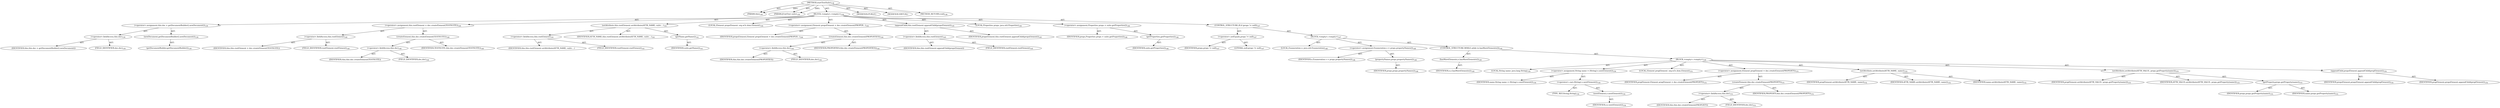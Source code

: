 digraph "startTestSuite" {  
"111669149701" [label = <(METHOD,startTestSuite)<SUB>138</SUB>> ]
"115964117004" [label = <(PARAM,this)<SUB>138</SUB>> ]
"115964117005" [label = <(PARAM,JUnitTest suite)<SUB>138</SUB>> ]
"25769803784" [label = <(BLOCK,&lt;empty&gt;,&lt;empty&gt;)<SUB>138</SUB>> ]
"30064771097" [label = <(&lt;operator&gt;.assignment,this.doc = getDocumentBuilder().newDocument())<SUB>139</SUB>> ]
"30064771098" [label = <(&lt;operator&gt;.fieldAccess,this.doc)<SUB>139</SUB>> ]
"68719476760" [label = <(IDENTIFIER,this,this.doc = getDocumentBuilder().newDocument())> ]
"55834574855" [label = <(FIELD_IDENTIFIER,doc,doc)<SUB>139</SUB>> ]
"30064771099" [label = <(newDocument,getDocumentBuilder().newDocument())<SUB>139</SUB>> ]
"30064771100" [label = <(getDocumentBuilder,getDocumentBuilder())<SUB>139</SUB>> ]
"30064771101" [label = <(&lt;operator&gt;.assignment,this.rootElement = doc.createElement(TESTSUITE))<SUB>140</SUB>> ]
"30064771102" [label = <(&lt;operator&gt;.fieldAccess,this.rootElement)<SUB>140</SUB>> ]
"68719476761" [label = <(IDENTIFIER,this,this.rootElement = doc.createElement(TESTSUITE))> ]
"55834574856" [label = <(FIELD_IDENTIFIER,rootElement,rootElement)<SUB>140</SUB>> ]
"30064771103" [label = <(createElement,this.doc.createElement(TESTSUITE))<SUB>140</SUB>> ]
"30064771104" [label = <(&lt;operator&gt;.fieldAccess,this.doc)<SUB>140</SUB>> ]
"68719476762" [label = <(IDENTIFIER,this,this.doc.createElement(TESTSUITE))> ]
"55834574857" [label = <(FIELD_IDENTIFIER,doc,doc)<SUB>140</SUB>> ]
"68719476763" [label = <(IDENTIFIER,TESTSUITE,this.doc.createElement(TESTSUITE))<SUB>140</SUB>> ]
"30064771105" [label = <(setAttribute,this.rootElement.setAttribute(ATTR_NAME, suite....)<SUB>141</SUB>> ]
"30064771106" [label = <(&lt;operator&gt;.fieldAccess,this.rootElement)<SUB>141</SUB>> ]
"68719476764" [label = <(IDENTIFIER,this,this.rootElement.setAttribute(ATTR_NAME, suite....)> ]
"55834574858" [label = <(FIELD_IDENTIFIER,rootElement,rootElement)<SUB>141</SUB>> ]
"68719476765" [label = <(IDENTIFIER,ATTR_NAME,this.rootElement.setAttribute(ATTR_NAME, suite....)<SUB>141</SUB>> ]
"30064771107" [label = <(getName,getName())<SUB>141</SUB>> ]
"68719476766" [label = <(IDENTIFIER,suite,getName())<SUB>141</SUB>> ]
"94489280513" [label = <(LOCAL,Element propsElement: org.w3c.dom.Element)<SUB>144</SUB>> ]
"30064771108" [label = <(&lt;operator&gt;.assignment,Element propsElement = doc.createElement(PROPER...)<SUB>144</SUB>> ]
"68719476767" [label = <(IDENTIFIER,propsElement,Element propsElement = doc.createElement(PROPER...)<SUB>144</SUB>> ]
"30064771109" [label = <(createElement,this.doc.createElement(PROPERTIES))<SUB>144</SUB>> ]
"30064771110" [label = <(&lt;operator&gt;.fieldAccess,this.doc)<SUB>144</SUB>> ]
"68719476768" [label = <(IDENTIFIER,this,this.doc.createElement(PROPERTIES))> ]
"55834574859" [label = <(FIELD_IDENTIFIER,doc,doc)<SUB>144</SUB>> ]
"68719476769" [label = <(IDENTIFIER,PROPERTIES,this.doc.createElement(PROPERTIES))<SUB>144</SUB>> ]
"30064771111" [label = <(appendChild,this.rootElement.appendChild(propsElement))<SUB>145</SUB>> ]
"30064771112" [label = <(&lt;operator&gt;.fieldAccess,this.rootElement)<SUB>145</SUB>> ]
"68719476770" [label = <(IDENTIFIER,this,this.rootElement.appendChild(propsElement))> ]
"55834574860" [label = <(FIELD_IDENTIFIER,rootElement,rootElement)<SUB>145</SUB>> ]
"68719476771" [label = <(IDENTIFIER,propsElement,this.rootElement.appendChild(propsElement))<SUB>145</SUB>> ]
"94489280514" [label = <(LOCAL,Properties props: java.util.Properties)<SUB>146</SUB>> ]
"30064771113" [label = <(&lt;operator&gt;.assignment,Properties props = suite.getProperties())<SUB>146</SUB>> ]
"68719476772" [label = <(IDENTIFIER,props,Properties props = suite.getProperties())<SUB>146</SUB>> ]
"30064771114" [label = <(getProperties,getProperties())<SUB>146</SUB>> ]
"68719476773" [label = <(IDENTIFIER,suite,getProperties())<SUB>146</SUB>> ]
"47244640258" [label = <(CONTROL_STRUCTURE,IF,if (props != null))<SUB>147</SUB>> ]
"30064771115" [label = <(&lt;operator&gt;.notEquals,props != null)<SUB>147</SUB>> ]
"68719476774" [label = <(IDENTIFIER,props,props != null)<SUB>147</SUB>> ]
"90194313216" [label = <(LITERAL,null,props != null)<SUB>147</SUB>> ]
"25769803785" [label = <(BLOCK,&lt;empty&gt;,&lt;empty&gt;)<SUB>147</SUB>> ]
"94489280515" [label = <(LOCAL,Enumeration e: java.util.Enumeration)<SUB>148</SUB>> ]
"30064771116" [label = <(&lt;operator&gt;.assignment,Enumeration e = props.propertyNames())<SUB>148</SUB>> ]
"68719476775" [label = <(IDENTIFIER,e,Enumeration e = props.propertyNames())<SUB>148</SUB>> ]
"30064771117" [label = <(propertyNames,props.propertyNames())<SUB>148</SUB>> ]
"68719476776" [label = <(IDENTIFIER,props,props.propertyNames())<SUB>148</SUB>> ]
"47244640259" [label = <(CONTROL_STRUCTURE,WHILE,while (e.hasMoreElements()))<SUB>149</SUB>> ]
"30064771118" [label = <(hasMoreElements,e.hasMoreElements())<SUB>149</SUB>> ]
"68719476777" [label = <(IDENTIFIER,e,e.hasMoreElements())<SUB>149</SUB>> ]
"25769803786" [label = <(BLOCK,&lt;empty&gt;,&lt;empty&gt;)<SUB>149</SUB>> ]
"94489280516" [label = <(LOCAL,String name: java.lang.String)<SUB>150</SUB>> ]
"30064771119" [label = <(&lt;operator&gt;.assignment,String name = (String) e.nextElement())<SUB>150</SUB>> ]
"68719476778" [label = <(IDENTIFIER,name,String name = (String) e.nextElement())<SUB>150</SUB>> ]
"30064771120" [label = <(&lt;operator&gt;.cast,(String) e.nextElement())<SUB>150</SUB>> ]
"180388626432" [label = <(TYPE_REF,String,String)<SUB>150</SUB>> ]
"30064771121" [label = <(nextElement,e.nextElement())<SUB>150</SUB>> ]
"68719476779" [label = <(IDENTIFIER,e,e.nextElement())<SUB>150</SUB>> ]
"94489280517" [label = <(LOCAL,Element propElement: org.w3c.dom.Element)<SUB>151</SUB>> ]
"30064771122" [label = <(&lt;operator&gt;.assignment,Element propElement = doc.createElement(PROPERTY))<SUB>151</SUB>> ]
"68719476780" [label = <(IDENTIFIER,propElement,Element propElement = doc.createElement(PROPERTY))<SUB>151</SUB>> ]
"30064771123" [label = <(createElement,this.doc.createElement(PROPERTY))<SUB>151</SUB>> ]
"30064771124" [label = <(&lt;operator&gt;.fieldAccess,this.doc)<SUB>151</SUB>> ]
"68719476781" [label = <(IDENTIFIER,this,this.doc.createElement(PROPERTY))> ]
"55834574861" [label = <(FIELD_IDENTIFIER,doc,doc)<SUB>151</SUB>> ]
"68719476782" [label = <(IDENTIFIER,PROPERTY,this.doc.createElement(PROPERTY))<SUB>151</SUB>> ]
"30064771125" [label = <(setAttribute,setAttribute(ATTR_NAME, name))<SUB>152</SUB>> ]
"68719476783" [label = <(IDENTIFIER,propElement,setAttribute(ATTR_NAME, name))<SUB>152</SUB>> ]
"68719476784" [label = <(IDENTIFIER,ATTR_NAME,setAttribute(ATTR_NAME, name))<SUB>152</SUB>> ]
"68719476785" [label = <(IDENTIFIER,name,setAttribute(ATTR_NAME, name))<SUB>152</SUB>> ]
"30064771126" [label = <(setAttribute,setAttribute(ATTR_VALUE, props.getProperty(name)))<SUB>153</SUB>> ]
"68719476786" [label = <(IDENTIFIER,propElement,setAttribute(ATTR_VALUE, props.getProperty(name)))<SUB>153</SUB>> ]
"68719476787" [label = <(IDENTIFIER,ATTR_VALUE,setAttribute(ATTR_VALUE, props.getProperty(name)))<SUB>153</SUB>> ]
"30064771127" [label = <(getProperty,props.getProperty(name))<SUB>153</SUB>> ]
"68719476788" [label = <(IDENTIFIER,props,props.getProperty(name))<SUB>153</SUB>> ]
"68719476789" [label = <(IDENTIFIER,name,props.getProperty(name))<SUB>153</SUB>> ]
"30064771128" [label = <(appendChild,propsElement.appendChild(propElement))<SUB>154</SUB>> ]
"68719476790" [label = <(IDENTIFIER,propsElement,propsElement.appendChild(propElement))<SUB>154</SUB>> ]
"68719476791" [label = <(IDENTIFIER,propElement,propsElement.appendChild(propElement))<SUB>154</SUB>> ]
"133143986192" [label = <(MODIFIER,PUBLIC)> ]
"133143986193" [label = <(MODIFIER,VIRTUAL)> ]
"128849018885" [label = <(METHOD_RETURN,void)<SUB>138</SUB>> ]
  "111669149701" -> "115964117004"  [ label = "AST: "] 
  "111669149701" -> "115964117005"  [ label = "AST: "] 
  "111669149701" -> "25769803784"  [ label = "AST: "] 
  "111669149701" -> "133143986192"  [ label = "AST: "] 
  "111669149701" -> "133143986193"  [ label = "AST: "] 
  "111669149701" -> "128849018885"  [ label = "AST: "] 
  "25769803784" -> "30064771097"  [ label = "AST: "] 
  "25769803784" -> "30064771101"  [ label = "AST: "] 
  "25769803784" -> "30064771105"  [ label = "AST: "] 
  "25769803784" -> "94489280513"  [ label = "AST: "] 
  "25769803784" -> "30064771108"  [ label = "AST: "] 
  "25769803784" -> "30064771111"  [ label = "AST: "] 
  "25769803784" -> "94489280514"  [ label = "AST: "] 
  "25769803784" -> "30064771113"  [ label = "AST: "] 
  "25769803784" -> "47244640258"  [ label = "AST: "] 
  "30064771097" -> "30064771098"  [ label = "AST: "] 
  "30064771097" -> "30064771099"  [ label = "AST: "] 
  "30064771098" -> "68719476760"  [ label = "AST: "] 
  "30064771098" -> "55834574855"  [ label = "AST: "] 
  "30064771099" -> "30064771100"  [ label = "AST: "] 
  "30064771101" -> "30064771102"  [ label = "AST: "] 
  "30064771101" -> "30064771103"  [ label = "AST: "] 
  "30064771102" -> "68719476761"  [ label = "AST: "] 
  "30064771102" -> "55834574856"  [ label = "AST: "] 
  "30064771103" -> "30064771104"  [ label = "AST: "] 
  "30064771103" -> "68719476763"  [ label = "AST: "] 
  "30064771104" -> "68719476762"  [ label = "AST: "] 
  "30064771104" -> "55834574857"  [ label = "AST: "] 
  "30064771105" -> "30064771106"  [ label = "AST: "] 
  "30064771105" -> "68719476765"  [ label = "AST: "] 
  "30064771105" -> "30064771107"  [ label = "AST: "] 
  "30064771106" -> "68719476764"  [ label = "AST: "] 
  "30064771106" -> "55834574858"  [ label = "AST: "] 
  "30064771107" -> "68719476766"  [ label = "AST: "] 
  "30064771108" -> "68719476767"  [ label = "AST: "] 
  "30064771108" -> "30064771109"  [ label = "AST: "] 
  "30064771109" -> "30064771110"  [ label = "AST: "] 
  "30064771109" -> "68719476769"  [ label = "AST: "] 
  "30064771110" -> "68719476768"  [ label = "AST: "] 
  "30064771110" -> "55834574859"  [ label = "AST: "] 
  "30064771111" -> "30064771112"  [ label = "AST: "] 
  "30064771111" -> "68719476771"  [ label = "AST: "] 
  "30064771112" -> "68719476770"  [ label = "AST: "] 
  "30064771112" -> "55834574860"  [ label = "AST: "] 
  "30064771113" -> "68719476772"  [ label = "AST: "] 
  "30064771113" -> "30064771114"  [ label = "AST: "] 
  "30064771114" -> "68719476773"  [ label = "AST: "] 
  "47244640258" -> "30064771115"  [ label = "AST: "] 
  "47244640258" -> "25769803785"  [ label = "AST: "] 
  "30064771115" -> "68719476774"  [ label = "AST: "] 
  "30064771115" -> "90194313216"  [ label = "AST: "] 
  "25769803785" -> "94489280515"  [ label = "AST: "] 
  "25769803785" -> "30064771116"  [ label = "AST: "] 
  "25769803785" -> "47244640259"  [ label = "AST: "] 
  "30064771116" -> "68719476775"  [ label = "AST: "] 
  "30064771116" -> "30064771117"  [ label = "AST: "] 
  "30064771117" -> "68719476776"  [ label = "AST: "] 
  "47244640259" -> "30064771118"  [ label = "AST: "] 
  "47244640259" -> "25769803786"  [ label = "AST: "] 
  "30064771118" -> "68719476777"  [ label = "AST: "] 
  "25769803786" -> "94489280516"  [ label = "AST: "] 
  "25769803786" -> "30064771119"  [ label = "AST: "] 
  "25769803786" -> "94489280517"  [ label = "AST: "] 
  "25769803786" -> "30064771122"  [ label = "AST: "] 
  "25769803786" -> "30064771125"  [ label = "AST: "] 
  "25769803786" -> "30064771126"  [ label = "AST: "] 
  "25769803786" -> "30064771128"  [ label = "AST: "] 
  "30064771119" -> "68719476778"  [ label = "AST: "] 
  "30064771119" -> "30064771120"  [ label = "AST: "] 
  "30064771120" -> "180388626432"  [ label = "AST: "] 
  "30064771120" -> "30064771121"  [ label = "AST: "] 
  "30064771121" -> "68719476779"  [ label = "AST: "] 
  "30064771122" -> "68719476780"  [ label = "AST: "] 
  "30064771122" -> "30064771123"  [ label = "AST: "] 
  "30064771123" -> "30064771124"  [ label = "AST: "] 
  "30064771123" -> "68719476782"  [ label = "AST: "] 
  "30064771124" -> "68719476781"  [ label = "AST: "] 
  "30064771124" -> "55834574861"  [ label = "AST: "] 
  "30064771125" -> "68719476783"  [ label = "AST: "] 
  "30064771125" -> "68719476784"  [ label = "AST: "] 
  "30064771125" -> "68719476785"  [ label = "AST: "] 
  "30064771126" -> "68719476786"  [ label = "AST: "] 
  "30064771126" -> "68719476787"  [ label = "AST: "] 
  "30064771126" -> "30064771127"  [ label = "AST: "] 
  "30064771127" -> "68719476788"  [ label = "AST: "] 
  "30064771127" -> "68719476789"  [ label = "AST: "] 
  "30064771128" -> "68719476790"  [ label = "AST: "] 
  "30064771128" -> "68719476791"  [ label = "AST: "] 
  "111669149701" -> "115964117004"  [ label = "DDG: "] 
  "111669149701" -> "115964117005"  [ label = "DDG: "] 
}
